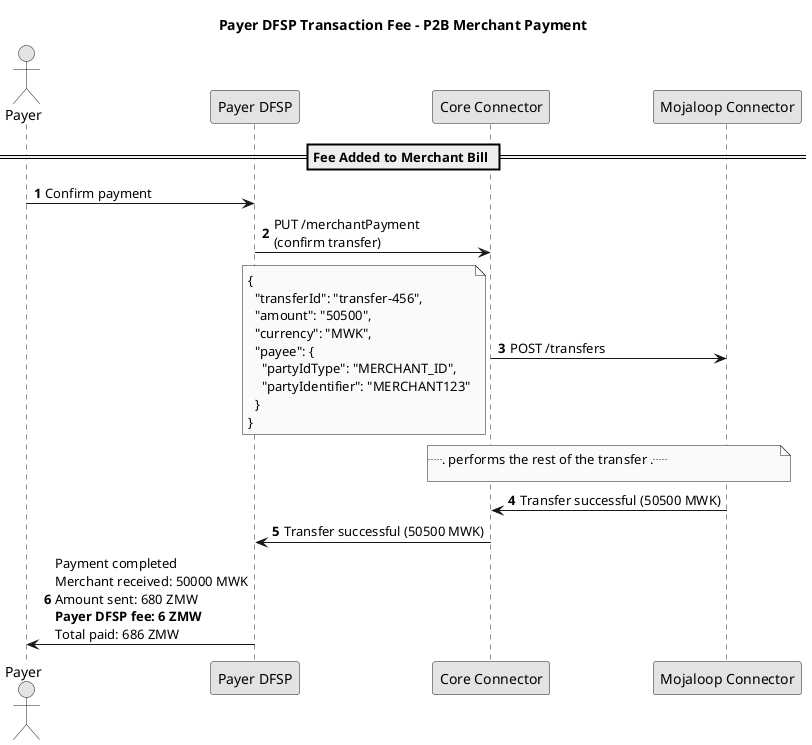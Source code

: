 @startuml PayerDFSP_P2B_Fees - transfer
title Payer DFSP Transaction Fee - P2B Merchant Payment
skinparam monochrome true
autonumber

actor "Payer" as Payer
participant "Payer DFSP" as PayerFSP
participant "Core Connector" as CC
participant "Mojaloop Connector" as MC

== Fee Added to Merchant Bill ==
Payer -> PayerFSP: Confirm payment

PayerFSP -> CC: PUT /merchantPayment\n(confirm transfer)

CC -> MC: POST /transfers
note left
{
  "transferId": "transfer-456",
  "amount": "50500",
  "currency": "MWK",
  "payee": {
    "partyIdType": "MERCHANT_ID",
    "partyIdentifier": "MERCHANT123"
  }
}
end note

note over MC, CC: ... performs the rest of the transfer ...

MC -> CC: Transfer successful (50500 MWK)
CC -> PayerFSP: Transfer successful (50500 MWK)
PayerFSP -> Payer: Payment completed\nMerchant received: 50000 MWK\nAmount sent: 680 ZMW\n**Payer DFSP fee: 6 ZMW**\nTotal paid: 686 ZMW

@enduml
